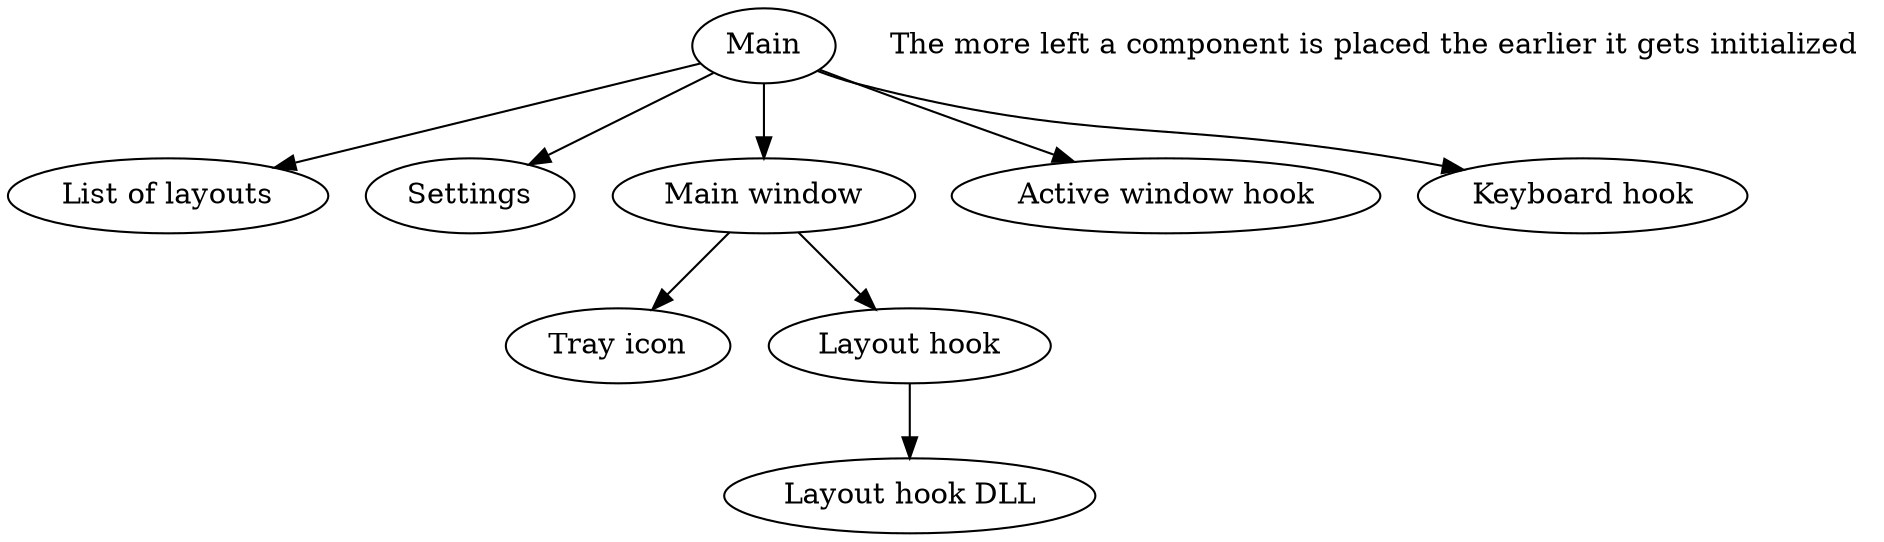 digraph initialization{

	Main[pos="7,4!"]
	Lol[label="List of layouts", pos="2,3!"]
	Settings[pos="4,3!"]
	Mw[label="Main window", pos="6,3!"]
	Ti[label="Tray icon", pos="5,2!"]
	Lh[label="Layout hook", pos="7,2!"]
	Lhd[label="Layout hook DLL", pos="7,1!"]
	Ah[label="Active window hook", pos="9,3!"]
	Kh[label="Keyboard hook", pos="12,3!"]

	Main -> Lol
	Main -> Settings
	Main -> Mw
	Mw -> Ti
	Mw -> Lh
	Lh -> Lhd
	Main -> Ah
	Main -> Kh
	
	subgraph Legend {
		2[pos="7,0!",shape="plaintext",label="The more left a component is placed the earlier it gets initialized"]
	}
}
